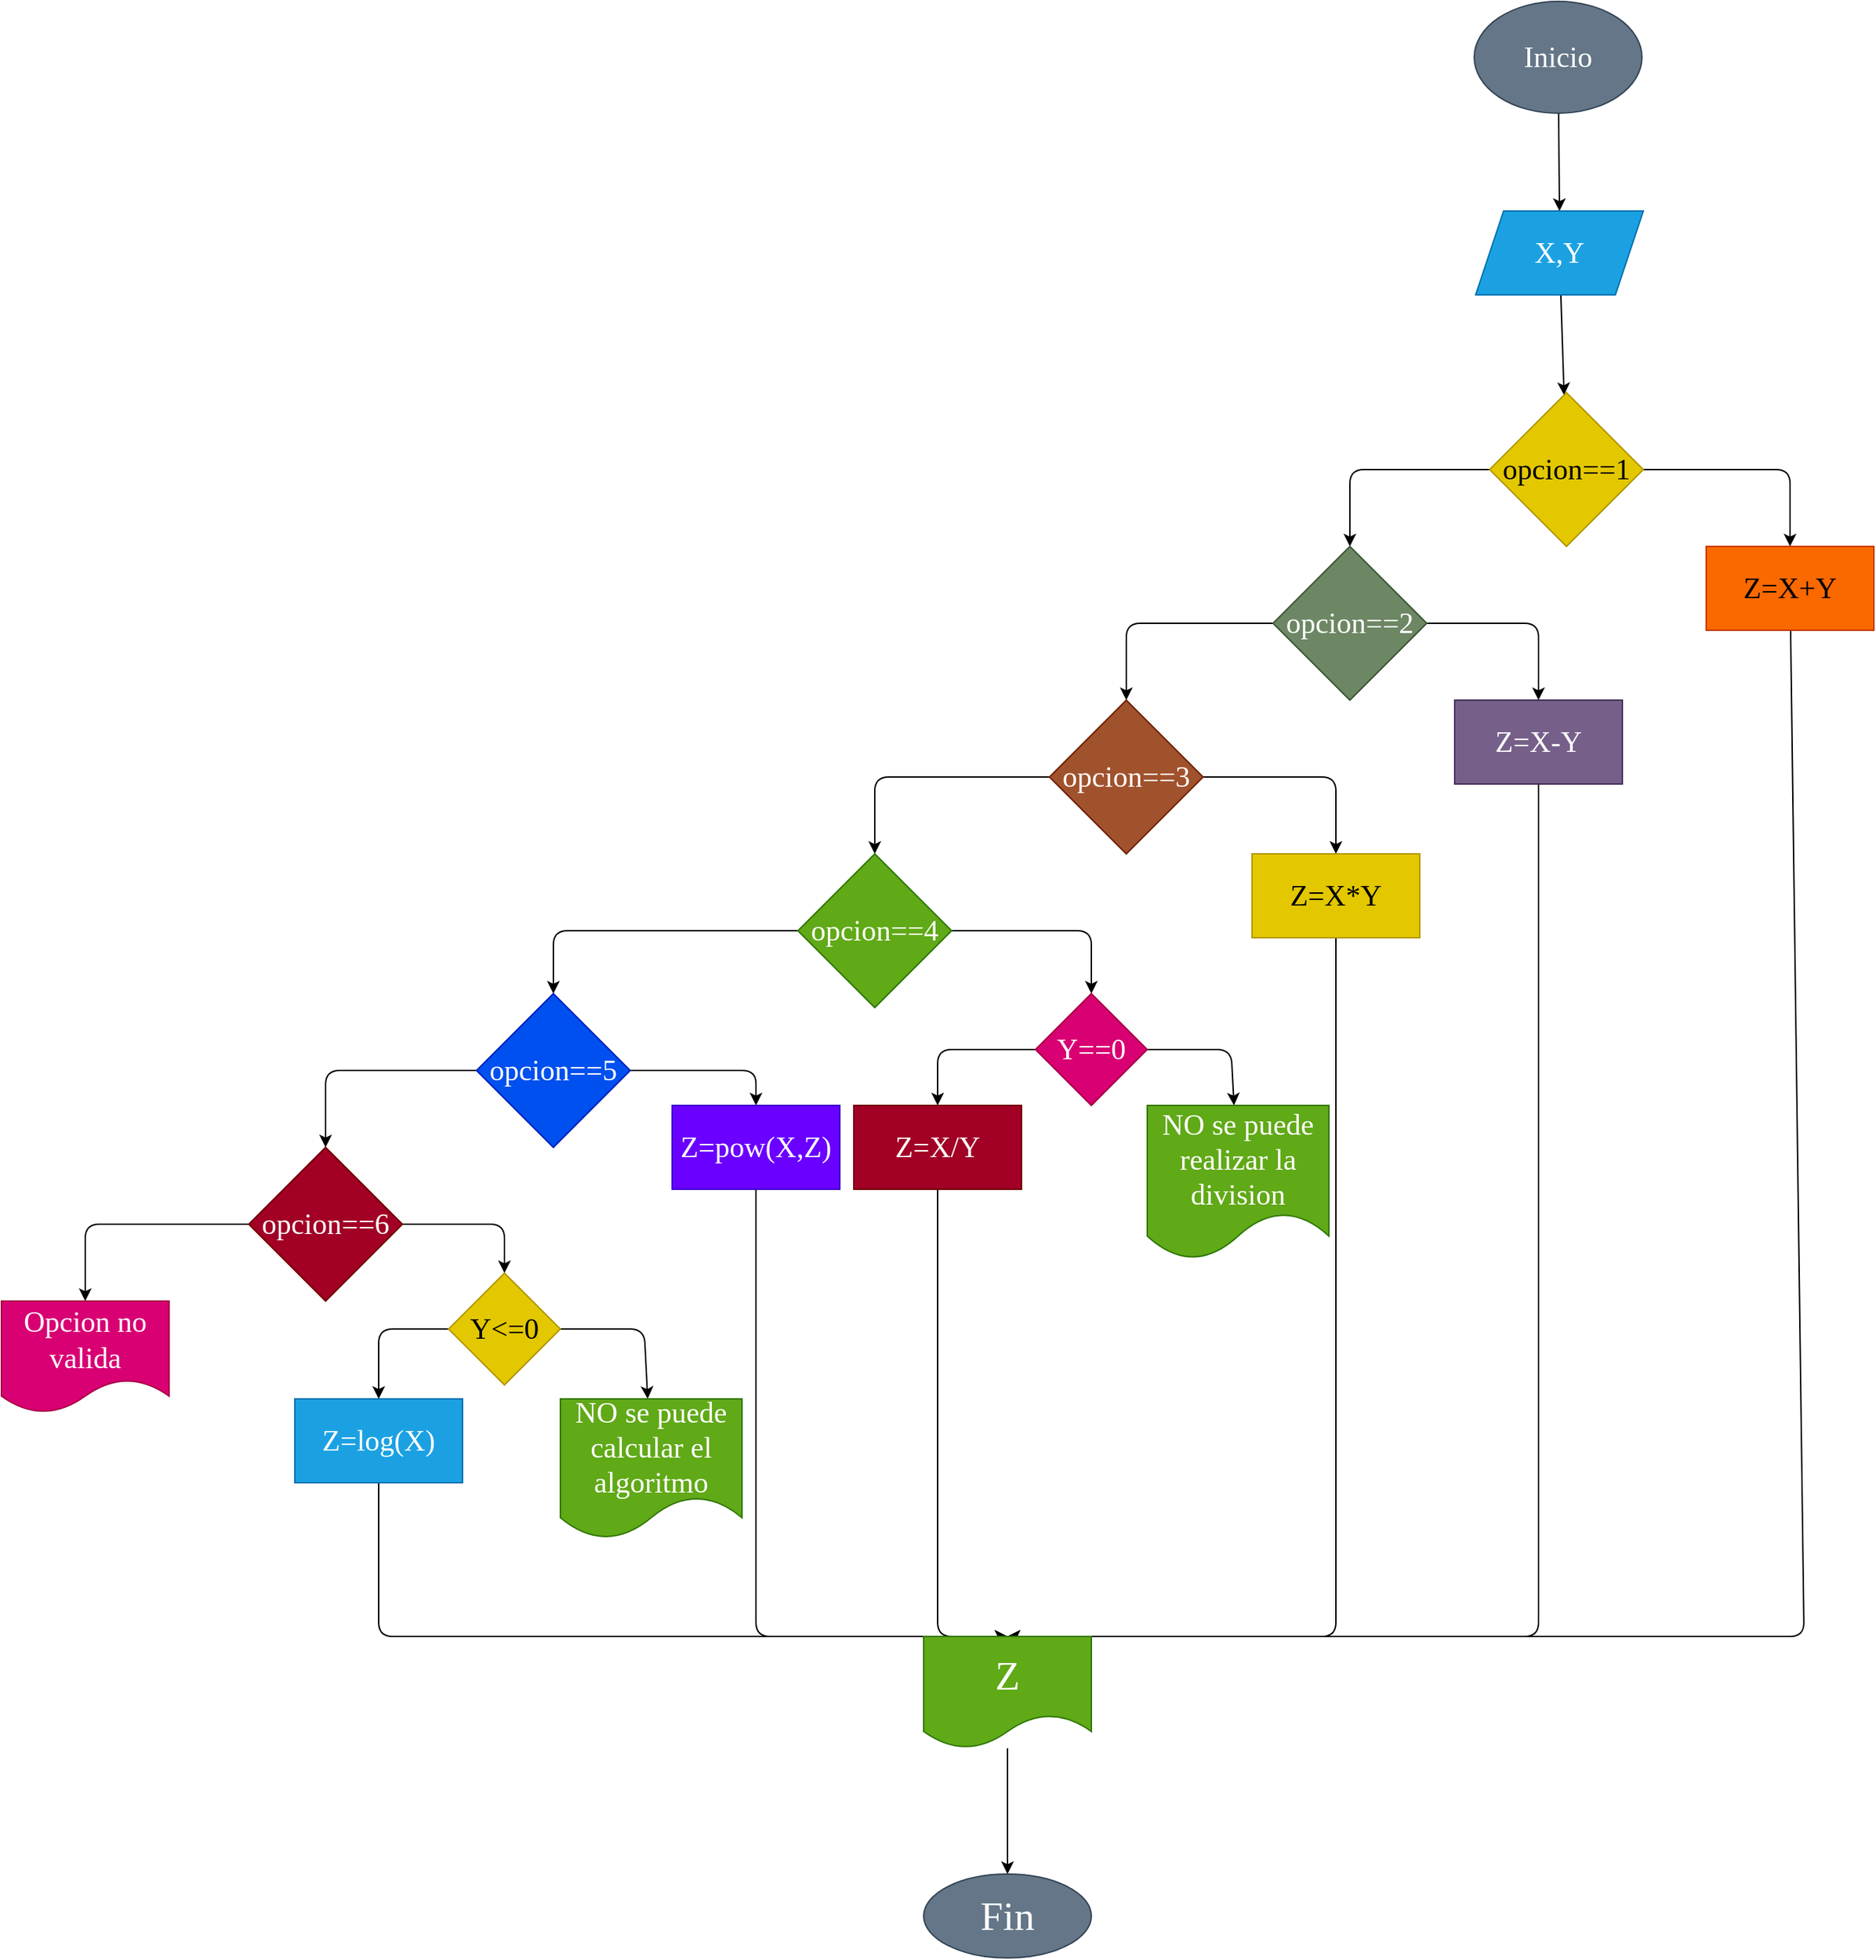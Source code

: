 <mxfile>
    <diagram id="8ZKokuRgGsmwN36PS9I8" name="Page-1">
        <mxGraphModel dx="1493" dy="409" grid="1" gridSize="10" guides="1" tooltips="1" connect="1" arrows="1" fold="1" page="1" pageScale="1" pageWidth="827" pageHeight="1169" math="0" shadow="0">
            <root>
                <mxCell id="0"/>
                <mxCell id="1" parent="0"/>
                <mxCell id="7" style="edgeStyle=none;html=1;entryX=0.5;entryY=0;entryDx=0;entryDy=0;fontFamily=Comic Sans MS;fontSize=21;" parent="1" source="2" target="3" edge="1">
                    <mxGeometry relative="1" as="geometry"/>
                </mxCell>
                <mxCell id="2" value="Inicio" style="ellipse;whiteSpace=wrap;html=1;fillColor=#647687;fontColor=#ffffff;strokeColor=#314354;fontFamily=Comic Sans MS;fontSize=21;" parent="1" vertex="1">
                    <mxGeometry x="354" y="10" width="120" height="80" as="geometry"/>
                </mxCell>
                <mxCell id="6" value="" style="edgeStyle=none;html=1;fontFamily=Comic Sans MS;fontSize=21;" parent="1" source="3" target="5" edge="1">
                    <mxGeometry relative="1" as="geometry"/>
                </mxCell>
                <mxCell id="3" value="X,Y" style="shape=parallelogram;perimeter=parallelogramPerimeter;whiteSpace=wrap;html=1;fixedSize=1;fontSize=21;fontFamily=Comic Sans MS;fillColor=#1ba1e2;strokeColor=#006EAF;fontColor=#ffffff;" parent="1" vertex="1">
                    <mxGeometry x="355" y="160" width="120" height="60" as="geometry"/>
                </mxCell>
                <mxCell id="9" value="" style="edgeStyle=none;html=1;fontFamily=Comic Sans MS;fontSize=21;" parent="1" source="5" target="8" edge="1">
                    <mxGeometry relative="1" as="geometry">
                        <Array as="points">
                            <mxPoint x="580" y="345"/>
                        </Array>
                    </mxGeometry>
                </mxCell>
                <mxCell id="11" value="" style="edgeStyle=none;html=1;fontFamily=Comic Sans MS;fontSize=21;" parent="1" source="5" target="10" edge="1">
                    <mxGeometry relative="1" as="geometry">
                        <Array as="points">
                            <mxPoint x="265" y="345"/>
                        </Array>
                    </mxGeometry>
                </mxCell>
                <mxCell id="5" value="opcion==1" style="rhombus;whiteSpace=wrap;html=1;fontSize=21;fontFamily=Comic Sans MS;fillColor=#e3c800;strokeColor=#B09500;fontColor=#000000;" parent="1" vertex="1">
                    <mxGeometry x="365" y="290" width="110" height="110" as="geometry"/>
                </mxCell>
                <mxCell id="58" style="edgeStyle=none;html=1;fontFamily=Comic Sans MS;fontSize=29;entryX=0.5;entryY=0;entryDx=0;entryDy=0;" parent="1" source="8" target="51" edge="1">
                    <mxGeometry relative="1" as="geometry">
                        <mxPoint x="10" y="1260" as="targetPoint"/>
                        <Array as="points">
                            <mxPoint x="590" y="1180"/>
                        </Array>
                    </mxGeometry>
                </mxCell>
                <mxCell id="8" value="Z=X+Y" style="whiteSpace=wrap;html=1;fontSize=21;fontFamily=Comic Sans MS;fillColor=#fa6800;strokeColor=#C73500;fontColor=#000000;" parent="1" vertex="1">
                    <mxGeometry x="520" y="400" width="120" height="60" as="geometry"/>
                </mxCell>
                <mxCell id="13" value="" style="edgeStyle=none;html=1;fontFamily=Comic Sans MS;fontSize=21;" parent="1" source="10" target="12" edge="1">
                    <mxGeometry relative="1" as="geometry">
                        <Array as="points">
                            <mxPoint x="400" y="455"/>
                        </Array>
                    </mxGeometry>
                </mxCell>
                <mxCell id="15" value="" style="edgeStyle=none;html=1;fontFamily=Comic Sans MS;fontSize=21;" parent="1" source="10" target="14" edge="1">
                    <mxGeometry relative="1" as="geometry">
                        <Array as="points">
                            <mxPoint x="105" y="455"/>
                        </Array>
                    </mxGeometry>
                </mxCell>
                <mxCell id="10" value="opcion==2" style="rhombus;whiteSpace=wrap;html=1;fontSize=21;fontFamily=Comic Sans MS;fillColor=#6d8764;strokeColor=#3A5431;fontColor=#ffffff;" parent="1" vertex="1">
                    <mxGeometry x="210" y="400" width="110" height="110" as="geometry"/>
                </mxCell>
                <mxCell id="57" style="edgeStyle=none;html=1;fontFamily=Comic Sans MS;fontSize=29;entryX=0.5;entryY=0;entryDx=0;entryDy=0;" parent="1" source="12" target="51" edge="1">
                    <mxGeometry relative="1" as="geometry">
                        <mxPoint x="10" y="1260" as="targetPoint"/>
                        <Array as="points">
                            <mxPoint x="400" y="1180"/>
                        </Array>
                    </mxGeometry>
                </mxCell>
                <mxCell id="12" value="Z=X-Y" style="whiteSpace=wrap;html=1;fontSize=21;fontFamily=Comic Sans MS;fillColor=#76608a;strokeColor=#432D57;fontColor=#ffffff;" parent="1" vertex="1">
                    <mxGeometry x="340" y="510" width="120" height="60" as="geometry"/>
                </mxCell>
                <mxCell id="20" value="" style="edgeStyle=none;html=1;fontFamily=Comic Sans MS;fontSize=21;" parent="1" source="14" target="19" edge="1">
                    <mxGeometry relative="1" as="geometry">
                        <Array as="points">
                            <mxPoint x="255" y="565"/>
                        </Array>
                    </mxGeometry>
                </mxCell>
                <mxCell id="22" value="" style="edgeStyle=none;html=1;fontFamily=Comic Sans MS;fontSize=21;" parent="1" source="14" target="21" edge="1">
                    <mxGeometry relative="1" as="geometry">
                        <Array as="points">
                            <mxPoint x="-75" y="565"/>
                        </Array>
                    </mxGeometry>
                </mxCell>
                <mxCell id="14" value="opcion==3" style="rhombus;whiteSpace=wrap;html=1;fontSize=21;fontFamily=Comic Sans MS;fillColor=#a0522d;strokeColor=#6D1F00;fontColor=#ffffff;" parent="1" vertex="1">
                    <mxGeometry x="50" y="510" width="110" height="110" as="geometry"/>
                </mxCell>
                <mxCell id="56" style="edgeStyle=none;html=1;entryX=0.5;entryY=0;entryDx=0;entryDy=0;fontFamily=Comic Sans MS;fontSize=29;" parent="1" source="19" target="51" edge="1">
                    <mxGeometry relative="1" as="geometry">
                        <Array as="points">
                            <mxPoint x="255" y="1180"/>
                        </Array>
                    </mxGeometry>
                </mxCell>
                <mxCell id="19" value="Z=X*Y" style="whiteSpace=wrap;html=1;fontSize=21;fontFamily=Comic Sans MS;fillColor=#e3c800;strokeColor=#B09500;fontColor=#000000;" parent="1" vertex="1">
                    <mxGeometry x="195" y="620" width="120" height="60" as="geometry"/>
                </mxCell>
                <mxCell id="24" value="" style="edgeStyle=none;html=1;fontFamily=Comic Sans MS;fontSize=21;" parent="1" source="21" target="23" edge="1">
                    <mxGeometry relative="1" as="geometry">
                        <Array as="points">
                            <mxPoint x="80" y="675"/>
                        </Array>
                    </mxGeometry>
                </mxCell>
                <mxCell id="31" value="" style="edgeStyle=none;html=1;fontFamily=Comic Sans MS;fontSize=21;" parent="1" source="21" target="30" edge="1">
                    <mxGeometry relative="1" as="geometry">
                        <Array as="points">
                            <mxPoint x="-305" y="675"/>
                        </Array>
                    </mxGeometry>
                </mxCell>
                <mxCell id="21" value="opcion==4" style="rhombus;whiteSpace=wrap;html=1;fontSize=21;fontFamily=Comic Sans MS;fillColor=#60a917;strokeColor=#2D7600;fontColor=#ffffff;" parent="1" vertex="1">
                    <mxGeometry x="-130" y="620" width="110" height="110" as="geometry"/>
                </mxCell>
                <mxCell id="27" value="" style="edgeStyle=none;html=1;fontFamily=Comic Sans MS;fontSize=21;" parent="1" source="23" target="26" edge="1">
                    <mxGeometry relative="1" as="geometry">
                        <Array as="points">
                            <mxPoint x="-30" y="760"/>
                        </Array>
                    </mxGeometry>
                </mxCell>
                <mxCell id="29" value="" style="edgeStyle=none;html=1;fontFamily=Comic Sans MS;fontSize=21;" parent="1" source="23" target="28" edge="1">
                    <mxGeometry relative="1" as="geometry">
                        <Array as="points">
                            <mxPoint x="180" y="760"/>
                        </Array>
                    </mxGeometry>
                </mxCell>
                <mxCell id="23" value="Y==0" style="rhombus;whiteSpace=wrap;html=1;fontSize=21;fontFamily=Comic Sans MS;fillColor=#d80073;strokeColor=#A50040;fontColor=#ffffff;" parent="1" vertex="1">
                    <mxGeometry x="40" y="720" width="80" height="80" as="geometry"/>
                </mxCell>
                <mxCell id="53" style="edgeStyle=none;html=1;entryX=0.5;entryY=0;entryDx=0;entryDy=0;fontFamily=Comic Sans MS;fontSize=29;" parent="1" source="26" target="51" edge="1">
                    <mxGeometry relative="1" as="geometry">
                        <Array as="points">
                            <mxPoint x="-30" y="1180"/>
                        </Array>
                    </mxGeometry>
                </mxCell>
                <mxCell id="26" value="Z=X/Y" style="whiteSpace=wrap;html=1;fontSize=21;fontFamily=Comic Sans MS;fillColor=#a20025;strokeColor=#6F0000;fontColor=#ffffff;" parent="1" vertex="1">
                    <mxGeometry x="-90" y="800" width="120" height="60" as="geometry"/>
                </mxCell>
                <mxCell id="28" value="NO se puede realizar la division" style="shape=document;whiteSpace=wrap;html=1;boundedLbl=1;fontSize=21;fontFamily=Comic Sans MS;fillColor=#60a917;strokeColor=#2D7600;fontColor=#ffffff;" parent="1" vertex="1">
                    <mxGeometry x="120" y="800" width="130" height="110" as="geometry"/>
                </mxCell>
                <mxCell id="34" value="" style="edgeStyle=none;html=1;fontFamily=Comic Sans MS;fontSize=21;" parent="1" source="30" target="33" edge="1">
                    <mxGeometry relative="1" as="geometry">
                        <Array as="points">
                            <mxPoint x="-160" y="775"/>
                        </Array>
                    </mxGeometry>
                </mxCell>
                <mxCell id="38" value="" style="edgeStyle=none;html=1;fontFamily=Comic Sans MS;fontSize=21;" parent="1" source="30" target="37" edge="1">
                    <mxGeometry relative="1" as="geometry">
                        <Array as="points">
                            <mxPoint x="-468" y="775"/>
                        </Array>
                    </mxGeometry>
                </mxCell>
                <mxCell id="30" value="opcion==5" style="rhombus;whiteSpace=wrap;html=1;fontSize=21;fontFamily=Comic Sans MS;fillColor=#0050ef;strokeColor=#001DBC;fontColor=#ffffff;" parent="1" vertex="1">
                    <mxGeometry x="-360" y="720" width="110" height="110" as="geometry"/>
                </mxCell>
                <mxCell id="52" style="edgeStyle=none;html=1;entryX=0.5;entryY=0;entryDx=0;entryDy=0;fontFamily=Comic Sans MS;fontSize=29;" parent="1" source="33" target="51" edge="1">
                    <mxGeometry relative="1" as="geometry">
                        <Array as="points">
                            <mxPoint x="-160" y="1180"/>
                        </Array>
                    </mxGeometry>
                </mxCell>
                <mxCell id="33" value="Z=pow(X,Z)" style="whiteSpace=wrap;html=1;fontSize=21;fontFamily=Comic Sans MS;fillColor=#6a00ff;strokeColor=#3700CC;fontColor=#ffffff;" parent="1" vertex="1">
                    <mxGeometry x="-220" y="800" width="120" height="60" as="geometry"/>
                </mxCell>
                <mxCell id="40" value="" style="edgeStyle=none;html=1;fontFamily=Comic Sans MS;fontSize=21;" parent="1" source="37" target="39" edge="1">
                    <mxGeometry relative="1" as="geometry">
                        <Array as="points">
                            <mxPoint x="-340" y="885"/>
                        </Array>
                    </mxGeometry>
                </mxCell>
                <mxCell id="50" value="" style="edgeStyle=none;html=1;fontFamily=Comic Sans MS;fontSize=21;" parent="1" source="37" target="49" edge="1">
                    <mxGeometry relative="1" as="geometry">
                        <Array as="points">
                            <mxPoint x="-640" y="885"/>
                        </Array>
                    </mxGeometry>
                </mxCell>
                <mxCell id="37" value="opcion==6" style="rhombus;whiteSpace=wrap;html=1;fontSize=21;fontFamily=Comic Sans MS;fillColor=#a20025;strokeColor=#6F0000;fontColor=#ffffff;" parent="1" vertex="1">
                    <mxGeometry x="-523" y="830" width="110" height="110" as="geometry"/>
                </mxCell>
                <mxCell id="44" value="" style="edgeStyle=none;html=1;fontFamily=Comic Sans MS;fontSize=21;" parent="1" source="39" target="41" edge="1">
                    <mxGeometry relative="1" as="geometry">
                        <Array as="points">
                            <mxPoint x="-240" y="960"/>
                        </Array>
                    </mxGeometry>
                </mxCell>
                <mxCell id="46" value="" style="edgeStyle=none;html=1;fontFamily=Comic Sans MS;fontSize=21;" parent="1" source="39" target="45" edge="1">
                    <mxGeometry relative="1" as="geometry">
                        <Array as="points">
                            <mxPoint x="-430" y="960"/>
                        </Array>
                    </mxGeometry>
                </mxCell>
                <mxCell id="39" value="Y&amp;lt;=0" style="rhombus;whiteSpace=wrap;html=1;fontSize=21;fontFamily=Comic Sans MS;fillColor=#e3c800;strokeColor=#B09500;fontColor=#000000;" parent="1" vertex="1">
                    <mxGeometry x="-380" y="920" width="80" height="80" as="geometry"/>
                </mxCell>
                <mxCell id="41" value="NO se puede calcular el algoritmo" style="shape=document;whiteSpace=wrap;html=1;boundedLbl=1;fontSize=21;fontFamily=Comic Sans MS;fillColor=#60a917;strokeColor=#2D7600;fontColor=#ffffff;" parent="1" vertex="1">
                    <mxGeometry x="-300" y="1010" width="130" height="100" as="geometry"/>
                </mxCell>
                <mxCell id="55" style="edgeStyle=none;html=1;entryX=0.5;entryY=0;entryDx=0;entryDy=0;fontFamily=Comic Sans MS;fontSize=29;" parent="1" source="45" target="51" edge="1">
                    <mxGeometry relative="1" as="geometry">
                        <Array as="points">
                            <mxPoint x="-430" y="1180"/>
                        </Array>
                    </mxGeometry>
                </mxCell>
                <mxCell id="45" value="Z=log(X)" style="whiteSpace=wrap;html=1;fontSize=21;fontFamily=Comic Sans MS;fillColor=#1ba1e2;strokeColor=#006EAF;fontColor=#ffffff;" parent="1" vertex="1">
                    <mxGeometry x="-490" y="1010" width="120" height="60" as="geometry"/>
                </mxCell>
                <mxCell id="49" value="Opcion no valida" style="shape=document;whiteSpace=wrap;html=1;boundedLbl=1;fontSize=21;fontFamily=Comic Sans MS;fillColor=#d80073;strokeColor=#A50040;fontColor=#ffffff;" parent="1" vertex="1">
                    <mxGeometry x="-700" y="940" width="120" height="80" as="geometry"/>
                </mxCell>
                <mxCell id="60" value="" style="edgeStyle=none;html=1;fontFamily=Comic Sans MS;fontSize=29;" parent="1" source="51" target="59" edge="1">
                    <mxGeometry relative="1" as="geometry"/>
                </mxCell>
                <mxCell id="51" value="Z" style="shape=document;whiteSpace=wrap;html=1;boundedLbl=1;fontFamily=Comic Sans MS;fontSize=29;fillColor=#60a917;fontColor=#ffffff;strokeColor=#2D7600;" parent="1" vertex="1">
                    <mxGeometry x="-40" y="1180" width="120" height="80" as="geometry"/>
                </mxCell>
                <mxCell id="59" value="Fin" style="ellipse;whiteSpace=wrap;html=1;fontSize=29;fontFamily=Comic Sans MS;fillColor=#647687;strokeColor=#314354;fontColor=#ffffff;" parent="1" vertex="1">
                    <mxGeometry x="-40" y="1350" width="120" height="60" as="geometry"/>
                </mxCell>
            </root>
        </mxGraphModel>
    </diagram>
</mxfile>